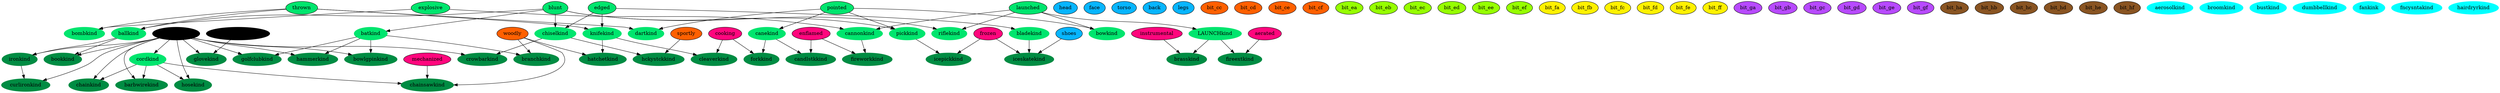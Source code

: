 digraph Bits {
	node [style=filled];
	node [fillcolor="#000000"];
	UNKNOWN;
	handUNKNOWN;

	// Strife bits
	node [fillcolor="#00E56E"];
	blunt;
	pointed;
	edged;
	explosive;
	launched;
	thrown;

	// Equipement bits
	node [fillcolor="#07B5FE"];
	head;
	face;
	torso;
	back;
	legs;
	shoes;

	node [fillcolor="#FF067D"];
	mechanized;
	instrumental;
	enflamed;
	frozen;
	cooking;
	aerated;

	node [fillcolor="#FF6000"];
	sportly;
	woodly;
	bit_cc;
	bit_cd;
	bit_ce;
	bit_cf;

	node [fillcolor="#96FF00"];
	bit_ea;
	bit_eb;
	bit_ec;
	bit_ed;
	bit_ee;
	bit_ef;

	node [fillcolor="#FFF100"];
	bit_fa;
	bit_fb;
	bit_fc;
	bit_fd;
	bit_fe;
	bit_ff;

	node [fillcolor="#B74AFE"];
	bit_ga;
	bit_gb;
	bit_gc;
	bit_gd;
	bit_ge;
	bit_gf;

	node [fillcolor="#895422"];
	bit_ha;
	bit_hb;
	bit_hc;
	bit_hd;
	bit_he;
	bit_hf;

	
	node [fillcolor=""];
	node [color="#00E56E"];
	{blunt, thrown} -> ballkind;
	{blunt} -> batkind;
	{edged} -> bladekind;
	{explosive, thrown} -> bombkind;
	{explosive, launched} -> cannonkind;
	{pointed, launched} -> bowkind;
	{pointed} -> canekind;
	{blunt, edged} -> chiselkind;
	{edged, thrown} -> knifekind;
	{UNKNOWN} -> cordkind;
	{pointed, thrown} -> dartkind;
	{blunt, pointed} -> pickkind;
	{blunt, launched} -> riflekind;
	{launched} -> LAUNCHkind;

	node [color="#008C43"];
	{cordkind, mechanized, woodly} -> chainsawkind;
	{canekind, enflamed} -> candlstkkind;
	{chiselkind, UNKNOWN} -> crowbarkind;
	{cannonkind, enflamed} -> fireworkkind;
	{UNKNOWN, handUNKNOWN} -> glovekind;
	{cordkind, UNKNOWN} -> chainkind;
	{cordkind, UNKNOWN} -> barbwirekind;
	{batkind, UNKNOWN} -> bowlgpinkind;
	{batkind, UNKNOWN} -> golfclubkind;
	{batkind, UNKNOWN} -> hammerkind;
	{chiselkind, sportly} -> hckystckkind;
	{knifekind, cooking} -> cleaverkind;
	{canekind, cooking} -> forkkind;
	{knifekind, woodly} -> hatchetkind;
	{cordkind, UNKNOWN} -> hosekind;
	{pickkind, frozen} -> icepickkind;
	{bladekind, frozen, shoes} -> iceskatekind;
	{ballkind, UNKNOWN} -> ironkind;
	{ironkind, UNKNOWN} -> curlironkind;
	{ballkind, UNKNOWN} -> bookkind;
	{batkind, woodly} -> branchkind;
	{LAUNCHkind, instrumental} -> brasskind;
	{LAUNCHkind, aerated} -> fireextkind;

	node [color="#00FFFF"];
	aerosolkind;
	broomkind;
	bustkind;
	dumbbellkind;
	fankink;
	fncysntakind;
	hairdryrkind;
}